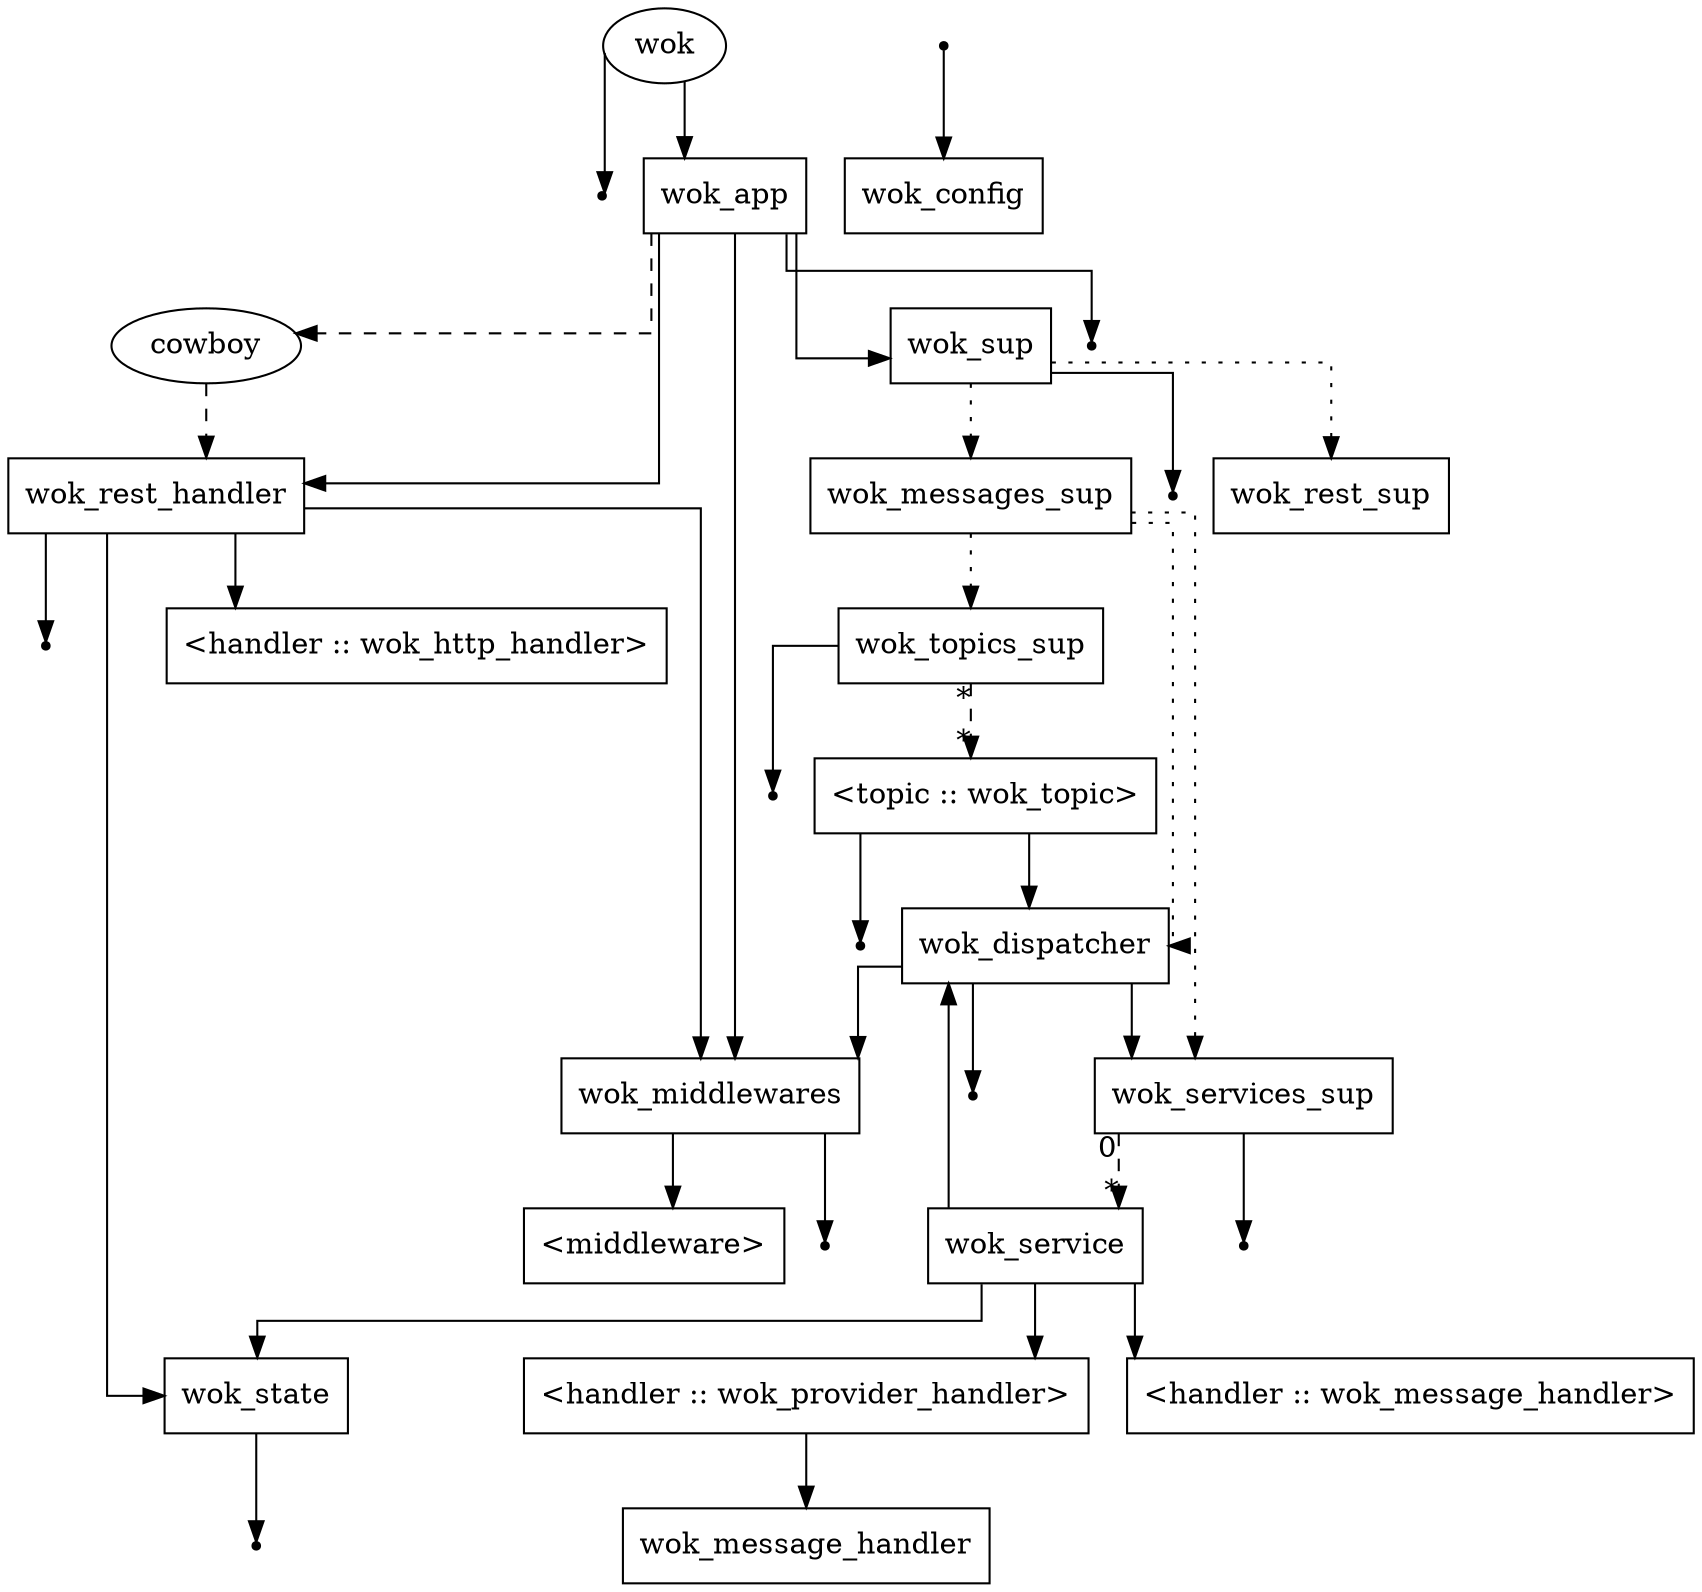 digraph wok {
  node[shape=box];
  graph[ 
    overlap=false,
    splines=ortho
  ] 

  wok[shape=oval];
  cowboy[shape=oval];
  wok_config1[shape=point];
  wok_config2[shape=point];
  wok_config3[shape=point];
  wok_config4[shape=point];
  wok_config5[shape=point];
  wok_config6[shape=point];
  wok_config7[shape=point];
  wok_config8[shape=point];
  wok_config9[shape=point];
  wok_configA[shape=point];
  __wok_config__[shape=point];
  wok_topic[label = "<topic :: wok_topic>"];

  wok -> wok_app;
  wok -> wok_config1;

  wok_app -> wok_sup;
  wok_app -> cowboy [style=dashed];
  wok_app -> wok_rest_handler;
  wok_app -> wok_config2;
  wok_app -> wok_middlewares;

  wok_sup -> wok_messages_sup [style=dotted];
  wok_sup -> wok_rest_sup [style=dotted];
  wok_sup -> wok_config4;

  cowboy -> wok_rest_handler [style=dashed];

  wok_rest_handler -> "<handler :: wok_http_handler>";
  wok_rest_handler -> wok_config3;
  wok_rest_handler -> wok_middlewares;
  wok_rest_handler -> wok_state;

  wok_middlewares -> wok_config9;
  wok_middlewares -> "<middleware>";

  wok_messages_sup -> wok_dispatcher [style=dotted];
  wok_messages_sup -> wok_services_sup [style=dotted];
  wok_messages_sup -> wok_topics_sup [style=dotted];

  wok_dispatcher -> wok_services_sup;
  wok_dispatcher -> wok_config5;
  wok_dispatcher -> wok_middlewares;

  wok_services_sup -> wok_service [style=dashed, headlabel="*", taillabel="0"];
  wok_services_sup -> wok_config6;

  wok_topics_sup -> wok_topic [style=dashed, headlabel="*", taillabel="*"];
  wok_topics_sup -> wok_config7;

  wok_topic -> wok_config8;
  wok_topic -> wok_dispatcher;

  wok_service -> wok_dispatcher;
  wok_service -> "<handler :: wok_message_handler>";
  wok_service -> "<handler :: wok_provider_handler>";
  wok_service -> wok_state

  wok_state -> wok_configA;
  
  "<handler :: wok_provider_handler>" -> wok_message_handler;

  __wok_config__ -> wok_config;
}
